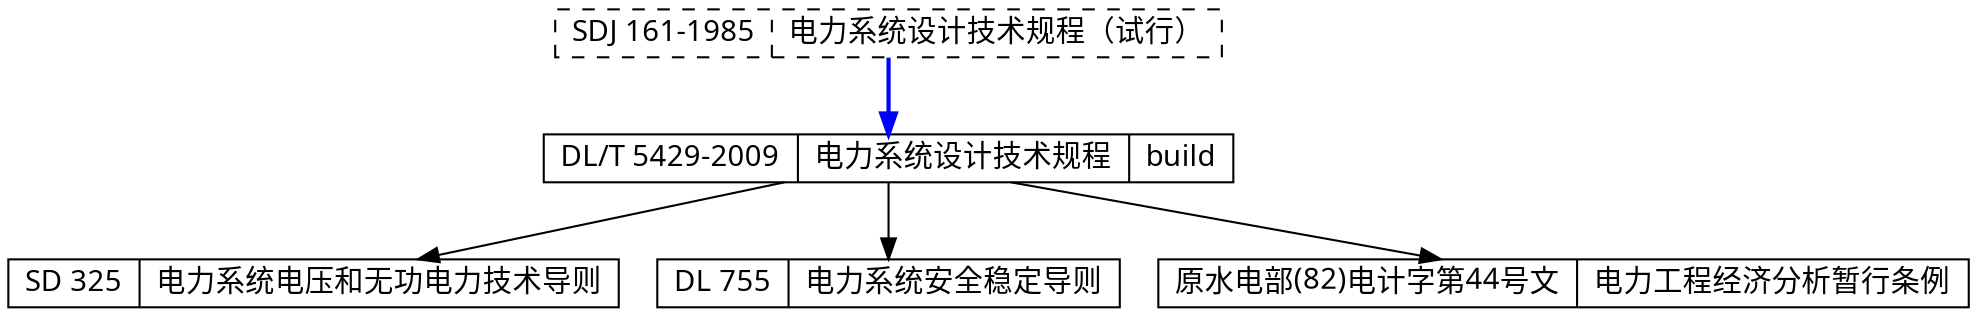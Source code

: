 digraph G{

    node[shape=record, height=.1, fontname="Heiti"];
    node_161[label = "<f0> SDJ 161-1985 |<f1> 电力系统设计技术规程（试行）", style=dashed];
    node_325[label = "<f0> SD 325 |<f1> 电力系统电压和无功电力技术导则"];
    node_5429[label = "<f0> DL/T 5429-2009 |<f1> 电力系统设计技术规程 |<f2> build"];
    node_755[label = "<f0> DL 755 |<f1> 电力系统安全稳定导则"];
    node_044[label = "<f0> 原水电部(82)电计字第44号文 |<f1> 电力工程经济分析暂行条例"];

    node_161 -> node_5429[style=bold, color=blue];

    node_5429 -> node_755;
    node_5429 -> node_325;
    node_5429 -> node_044;

}
